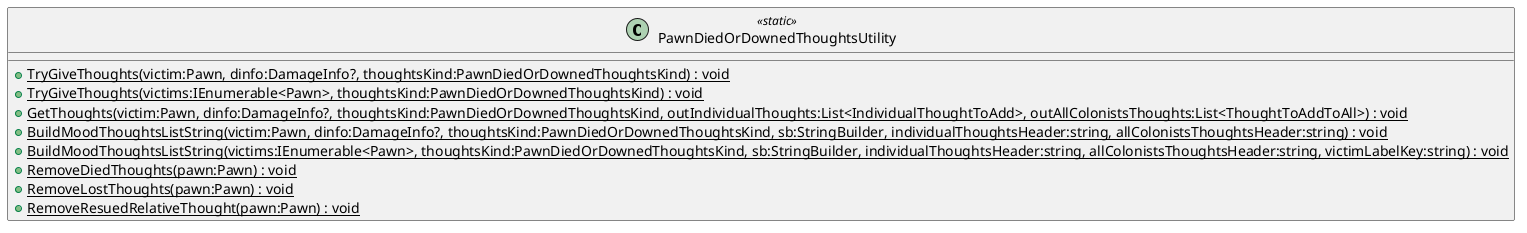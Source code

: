 @startuml
class PawnDiedOrDownedThoughtsUtility <<static>> {
    + {static} TryGiveThoughts(victim:Pawn, dinfo:DamageInfo?, thoughtsKind:PawnDiedOrDownedThoughtsKind) : void
    + {static} TryGiveThoughts(victims:IEnumerable<Pawn>, thoughtsKind:PawnDiedOrDownedThoughtsKind) : void
    + {static} GetThoughts(victim:Pawn, dinfo:DamageInfo?, thoughtsKind:PawnDiedOrDownedThoughtsKind, outIndividualThoughts:List<IndividualThoughtToAdd>, outAllColonistsThoughts:List<ThoughtToAddToAll>) : void
    + {static} BuildMoodThoughtsListString(victim:Pawn, dinfo:DamageInfo?, thoughtsKind:PawnDiedOrDownedThoughtsKind, sb:StringBuilder, individualThoughtsHeader:string, allColonistsThoughtsHeader:string) : void
    + {static} BuildMoodThoughtsListString(victims:IEnumerable<Pawn>, thoughtsKind:PawnDiedOrDownedThoughtsKind, sb:StringBuilder, individualThoughtsHeader:string, allColonistsThoughtsHeader:string, victimLabelKey:string) : void
    + {static} RemoveDiedThoughts(pawn:Pawn) : void
    + {static} RemoveLostThoughts(pawn:Pawn) : void
    + {static} RemoveResuedRelativeThought(pawn:Pawn) : void
}
@enduml
